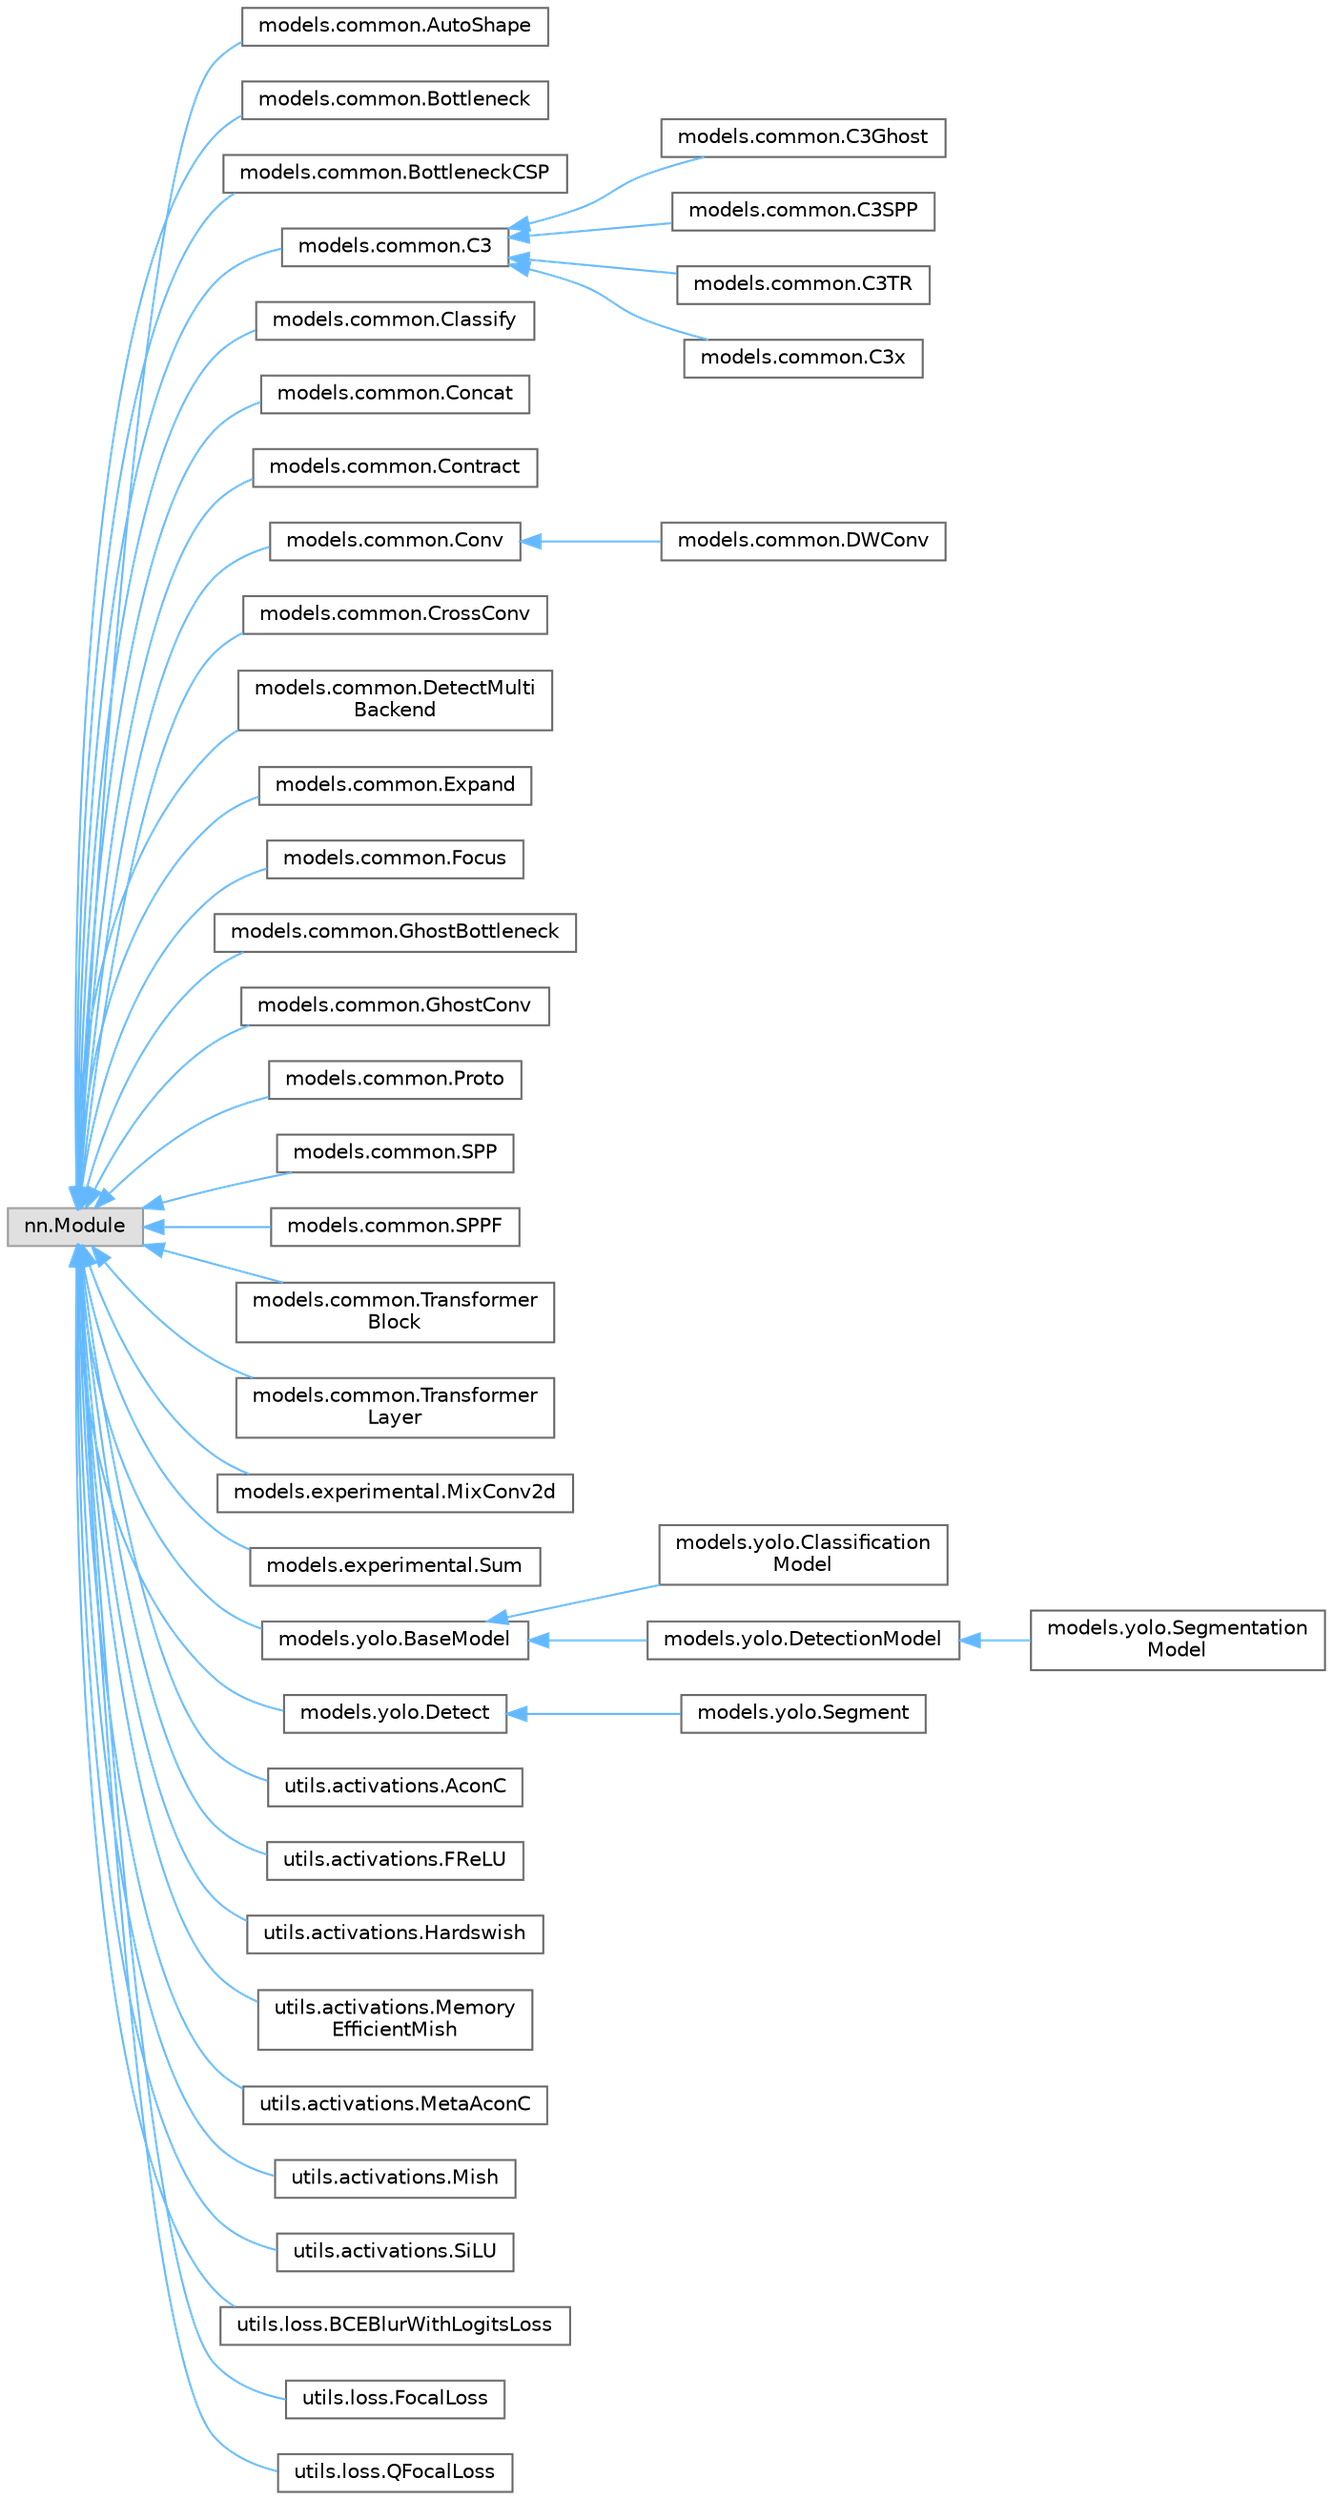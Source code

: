 digraph "Graphical Class Hierarchy"
{
 // LATEX_PDF_SIZE
  bgcolor="transparent";
  edge [fontname=Helvetica,fontsize=10,labelfontname=Helvetica,labelfontsize=10];
  node [fontname=Helvetica,fontsize=10,shape=box,height=0.2,width=0.4];
  rankdir="LR";
  Node0 [id="Node000000",label="nn.Module",height=0.2,width=0.4,color="grey60", fillcolor="#E0E0E0", style="filled",tooltip=" "];
  Node0 -> Node1 [id="edge30_Node000000_Node000001",dir="back",color="steelblue1",style="solid",tooltip=" "];
  Node1 [id="Node000001",label="models.common.AutoShape",height=0.2,width=0.4,color="grey40", fillcolor="white", style="filled",URL="$classmodels_1_1common_1_1_auto_shape.html",tooltip=" "];
  Node0 -> Node2 [id="edge31_Node000000_Node000002",dir="back",color="steelblue1",style="solid",tooltip=" "];
  Node2 [id="Node000002",label="models.common.Bottleneck",height=0.2,width=0.4,color="grey40", fillcolor="white", style="filled",URL="$classmodels_1_1common_1_1_bottleneck.html",tooltip=" "];
  Node0 -> Node3 [id="edge32_Node000000_Node000003",dir="back",color="steelblue1",style="solid",tooltip=" "];
  Node3 [id="Node000003",label="models.common.BottleneckCSP",height=0.2,width=0.4,color="grey40", fillcolor="white", style="filled",URL="$classmodels_1_1common_1_1_bottleneck_c_s_p.html",tooltip=" "];
  Node0 -> Node4 [id="edge33_Node000000_Node000004",dir="back",color="steelblue1",style="solid",tooltip=" "];
  Node4 [id="Node000004",label="models.common.C3",height=0.2,width=0.4,color="grey40", fillcolor="white", style="filled",URL="$classmodels_1_1common_1_1_c3.html",tooltip=" "];
  Node4 -> Node5 [id="edge34_Node000004_Node000005",dir="back",color="steelblue1",style="solid",tooltip=" "];
  Node5 [id="Node000005",label="models.common.C3Ghost",height=0.2,width=0.4,color="grey40", fillcolor="white", style="filled",URL="$classmodels_1_1common_1_1_c3_ghost.html",tooltip=" "];
  Node4 -> Node6 [id="edge35_Node000004_Node000006",dir="back",color="steelblue1",style="solid",tooltip=" "];
  Node6 [id="Node000006",label="models.common.C3SPP",height=0.2,width=0.4,color="grey40", fillcolor="white", style="filled",URL="$classmodels_1_1common_1_1_c3_s_p_p.html",tooltip=" "];
  Node4 -> Node7 [id="edge36_Node000004_Node000007",dir="back",color="steelblue1",style="solid",tooltip=" "];
  Node7 [id="Node000007",label="models.common.C3TR",height=0.2,width=0.4,color="grey40", fillcolor="white", style="filled",URL="$classmodels_1_1common_1_1_c3_t_r.html",tooltip=" "];
  Node4 -> Node8 [id="edge37_Node000004_Node000008",dir="back",color="steelblue1",style="solid",tooltip=" "];
  Node8 [id="Node000008",label="models.common.C3x",height=0.2,width=0.4,color="grey40", fillcolor="white", style="filled",URL="$classmodels_1_1common_1_1_c3x.html",tooltip=" "];
  Node0 -> Node9 [id="edge38_Node000000_Node000009",dir="back",color="steelblue1",style="solid",tooltip=" "];
  Node9 [id="Node000009",label="models.common.Classify",height=0.2,width=0.4,color="grey40", fillcolor="white", style="filled",URL="$classmodels_1_1common_1_1_classify.html",tooltip=" "];
  Node0 -> Node10 [id="edge39_Node000000_Node000010",dir="back",color="steelblue1",style="solid",tooltip=" "];
  Node10 [id="Node000010",label="models.common.Concat",height=0.2,width=0.4,color="grey40", fillcolor="white", style="filled",URL="$classmodels_1_1common_1_1_concat.html",tooltip=" "];
  Node0 -> Node11 [id="edge40_Node000000_Node000011",dir="back",color="steelblue1",style="solid",tooltip=" "];
  Node11 [id="Node000011",label="models.common.Contract",height=0.2,width=0.4,color="grey40", fillcolor="white", style="filled",URL="$classmodels_1_1common_1_1_contract.html",tooltip=" "];
  Node0 -> Node12 [id="edge41_Node000000_Node000012",dir="back",color="steelblue1",style="solid",tooltip=" "];
  Node12 [id="Node000012",label="models.common.Conv",height=0.2,width=0.4,color="grey40", fillcolor="white", style="filled",URL="$classmodels_1_1common_1_1_conv.html",tooltip=" "];
  Node12 -> Node13 [id="edge42_Node000012_Node000013",dir="back",color="steelblue1",style="solid",tooltip=" "];
  Node13 [id="Node000013",label="models.common.DWConv",height=0.2,width=0.4,color="grey40", fillcolor="white", style="filled",URL="$classmodels_1_1common_1_1_d_w_conv.html",tooltip=" "];
  Node0 -> Node14 [id="edge43_Node000000_Node000014",dir="back",color="steelblue1",style="solid",tooltip=" "];
  Node14 [id="Node000014",label="models.common.CrossConv",height=0.2,width=0.4,color="grey40", fillcolor="white", style="filled",URL="$classmodels_1_1common_1_1_cross_conv.html",tooltip=" "];
  Node0 -> Node15 [id="edge44_Node000000_Node000015",dir="back",color="steelblue1",style="solid",tooltip=" "];
  Node15 [id="Node000015",label="models.common.DetectMulti\lBackend",height=0.2,width=0.4,color="grey40", fillcolor="white", style="filled",URL="$classmodels_1_1common_1_1_detect_multi_backend.html",tooltip=" "];
  Node0 -> Node16 [id="edge45_Node000000_Node000016",dir="back",color="steelblue1",style="solid",tooltip=" "];
  Node16 [id="Node000016",label="models.common.Expand",height=0.2,width=0.4,color="grey40", fillcolor="white", style="filled",URL="$classmodels_1_1common_1_1_expand.html",tooltip=" "];
  Node0 -> Node17 [id="edge46_Node000000_Node000017",dir="back",color="steelblue1",style="solid",tooltip=" "];
  Node17 [id="Node000017",label="models.common.Focus",height=0.2,width=0.4,color="grey40", fillcolor="white", style="filled",URL="$classmodels_1_1common_1_1_focus.html",tooltip=" "];
  Node0 -> Node18 [id="edge47_Node000000_Node000018",dir="back",color="steelblue1",style="solid",tooltip=" "];
  Node18 [id="Node000018",label="models.common.GhostBottleneck",height=0.2,width=0.4,color="grey40", fillcolor="white", style="filled",URL="$classmodels_1_1common_1_1_ghost_bottleneck.html",tooltip=" "];
  Node0 -> Node19 [id="edge48_Node000000_Node000019",dir="back",color="steelblue1",style="solid",tooltip=" "];
  Node19 [id="Node000019",label="models.common.GhostConv",height=0.2,width=0.4,color="grey40", fillcolor="white", style="filled",URL="$classmodels_1_1common_1_1_ghost_conv.html",tooltip=" "];
  Node0 -> Node20 [id="edge49_Node000000_Node000020",dir="back",color="steelblue1",style="solid",tooltip=" "];
  Node20 [id="Node000020",label="models.common.Proto",height=0.2,width=0.4,color="grey40", fillcolor="white", style="filled",URL="$classmodels_1_1common_1_1_proto.html",tooltip=" "];
  Node0 -> Node21 [id="edge50_Node000000_Node000021",dir="back",color="steelblue1",style="solid",tooltip=" "];
  Node21 [id="Node000021",label="models.common.SPP",height=0.2,width=0.4,color="grey40", fillcolor="white", style="filled",URL="$classmodels_1_1common_1_1_s_p_p.html",tooltip=" "];
  Node0 -> Node22 [id="edge51_Node000000_Node000022",dir="back",color="steelblue1",style="solid",tooltip=" "];
  Node22 [id="Node000022",label="models.common.SPPF",height=0.2,width=0.4,color="grey40", fillcolor="white", style="filled",URL="$classmodels_1_1common_1_1_s_p_p_f.html",tooltip=" "];
  Node0 -> Node23 [id="edge52_Node000000_Node000023",dir="back",color="steelblue1",style="solid",tooltip=" "];
  Node23 [id="Node000023",label="models.common.Transformer\lBlock",height=0.2,width=0.4,color="grey40", fillcolor="white", style="filled",URL="$classmodels_1_1common_1_1_transformer_block.html",tooltip=" "];
  Node0 -> Node24 [id="edge53_Node000000_Node000024",dir="back",color="steelblue1",style="solid",tooltip=" "];
  Node24 [id="Node000024",label="models.common.Transformer\lLayer",height=0.2,width=0.4,color="grey40", fillcolor="white", style="filled",URL="$classmodels_1_1common_1_1_transformer_layer.html",tooltip=" "];
  Node0 -> Node25 [id="edge54_Node000000_Node000025",dir="back",color="steelblue1",style="solid",tooltip=" "];
  Node25 [id="Node000025",label="models.experimental.MixConv2d",height=0.2,width=0.4,color="grey40", fillcolor="white", style="filled",URL="$classmodels_1_1experimental_1_1_mix_conv2d.html",tooltip=" "];
  Node0 -> Node26 [id="edge55_Node000000_Node000026",dir="back",color="steelblue1",style="solid",tooltip=" "];
  Node26 [id="Node000026",label="models.experimental.Sum",height=0.2,width=0.4,color="grey40", fillcolor="white", style="filled",URL="$classmodels_1_1experimental_1_1_sum.html",tooltip=" "];
  Node0 -> Node27 [id="edge56_Node000000_Node000027",dir="back",color="steelblue1",style="solid",tooltip=" "];
  Node27 [id="Node000027",label="models.yolo.BaseModel",height=0.2,width=0.4,color="grey40", fillcolor="white", style="filled",URL="$classmodels_1_1yolo_1_1_base_model.html",tooltip=" "];
  Node27 -> Node28 [id="edge57_Node000027_Node000028",dir="back",color="steelblue1",style="solid",tooltip=" "];
  Node28 [id="Node000028",label="models.yolo.Classification\lModel",height=0.2,width=0.4,color="grey40", fillcolor="white", style="filled",URL="$classmodels_1_1yolo_1_1_classification_model.html",tooltip=" "];
  Node27 -> Node29 [id="edge58_Node000027_Node000029",dir="back",color="steelblue1",style="solid",tooltip=" "];
  Node29 [id="Node000029",label="models.yolo.DetectionModel",height=0.2,width=0.4,color="grey40", fillcolor="white", style="filled",URL="$classmodels_1_1yolo_1_1_detection_model.html",tooltip=" "];
  Node29 -> Node30 [id="edge59_Node000029_Node000030",dir="back",color="steelblue1",style="solid",tooltip=" "];
  Node30 [id="Node000030",label="models.yolo.Segmentation\lModel",height=0.2,width=0.4,color="grey40", fillcolor="white", style="filled",URL="$classmodels_1_1yolo_1_1_segmentation_model.html",tooltip=" "];
  Node0 -> Node31 [id="edge60_Node000000_Node000031",dir="back",color="steelblue1",style="solid",tooltip=" "];
  Node31 [id="Node000031",label="models.yolo.Detect",height=0.2,width=0.4,color="grey40", fillcolor="white", style="filled",URL="$classmodels_1_1yolo_1_1_detect.html",tooltip=" "];
  Node31 -> Node32 [id="edge61_Node000031_Node000032",dir="back",color="steelblue1",style="solid",tooltip=" "];
  Node32 [id="Node000032",label="models.yolo.Segment",height=0.2,width=0.4,color="grey40", fillcolor="white", style="filled",URL="$classmodels_1_1yolo_1_1_segment.html",tooltip=" "];
  Node0 -> Node33 [id="edge62_Node000000_Node000033",dir="back",color="steelblue1",style="solid",tooltip=" "];
  Node33 [id="Node000033",label="utils.activations.AconC",height=0.2,width=0.4,color="grey40", fillcolor="white", style="filled",URL="$classutils_1_1activations_1_1_acon_c.html",tooltip=" "];
  Node0 -> Node34 [id="edge63_Node000000_Node000034",dir="back",color="steelblue1",style="solid",tooltip=" "];
  Node34 [id="Node000034",label="utils.activations.FReLU",height=0.2,width=0.4,color="grey40", fillcolor="white", style="filled",URL="$classutils_1_1activations_1_1_f_re_l_u.html",tooltip=" "];
  Node0 -> Node35 [id="edge64_Node000000_Node000035",dir="back",color="steelblue1",style="solid",tooltip=" "];
  Node35 [id="Node000035",label="utils.activations.Hardswish",height=0.2,width=0.4,color="grey40", fillcolor="white", style="filled",URL="$classutils_1_1activations_1_1_hardswish.html",tooltip=" "];
  Node0 -> Node36 [id="edge65_Node000000_Node000036",dir="back",color="steelblue1",style="solid",tooltip=" "];
  Node36 [id="Node000036",label="utils.activations.Memory\lEfficientMish",height=0.2,width=0.4,color="grey40", fillcolor="white", style="filled",URL="$classutils_1_1activations_1_1_memory_efficient_mish.html",tooltip=" "];
  Node0 -> Node37 [id="edge66_Node000000_Node000037",dir="back",color="steelblue1",style="solid",tooltip=" "];
  Node37 [id="Node000037",label="utils.activations.MetaAconC",height=0.2,width=0.4,color="grey40", fillcolor="white", style="filled",URL="$classutils_1_1activations_1_1_meta_acon_c.html",tooltip=" "];
  Node0 -> Node38 [id="edge67_Node000000_Node000038",dir="back",color="steelblue1",style="solid",tooltip=" "];
  Node38 [id="Node000038",label="utils.activations.Mish",height=0.2,width=0.4,color="grey40", fillcolor="white", style="filled",URL="$classutils_1_1activations_1_1_mish.html",tooltip=" "];
  Node0 -> Node39 [id="edge68_Node000000_Node000039",dir="back",color="steelblue1",style="solid",tooltip=" "];
  Node39 [id="Node000039",label="utils.activations.SiLU",height=0.2,width=0.4,color="grey40", fillcolor="white", style="filled",URL="$classutils_1_1activations_1_1_si_l_u.html",tooltip=" "];
  Node0 -> Node40 [id="edge69_Node000000_Node000040",dir="back",color="steelblue1",style="solid",tooltip=" "];
  Node40 [id="Node000040",label="utils.loss.BCEBlurWithLogitsLoss",height=0.2,width=0.4,color="grey40", fillcolor="white", style="filled",URL="$classutils_1_1loss_1_1_b_c_e_blur_with_logits_loss.html",tooltip=" "];
  Node0 -> Node41 [id="edge70_Node000000_Node000041",dir="back",color="steelblue1",style="solid",tooltip=" "];
  Node41 [id="Node000041",label="utils.loss.FocalLoss",height=0.2,width=0.4,color="grey40", fillcolor="white", style="filled",URL="$classutils_1_1loss_1_1_focal_loss.html",tooltip=" "];
  Node0 -> Node42 [id="edge71_Node000000_Node000042",dir="back",color="steelblue1",style="solid",tooltip=" "];
  Node42 [id="Node000042",label="utils.loss.QFocalLoss",height=0.2,width=0.4,color="grey40", fillcolor="white", style="filled",URL="$classutils_1_1loss_1_1_q_focal_loss.html",tooltip=" "];
}
